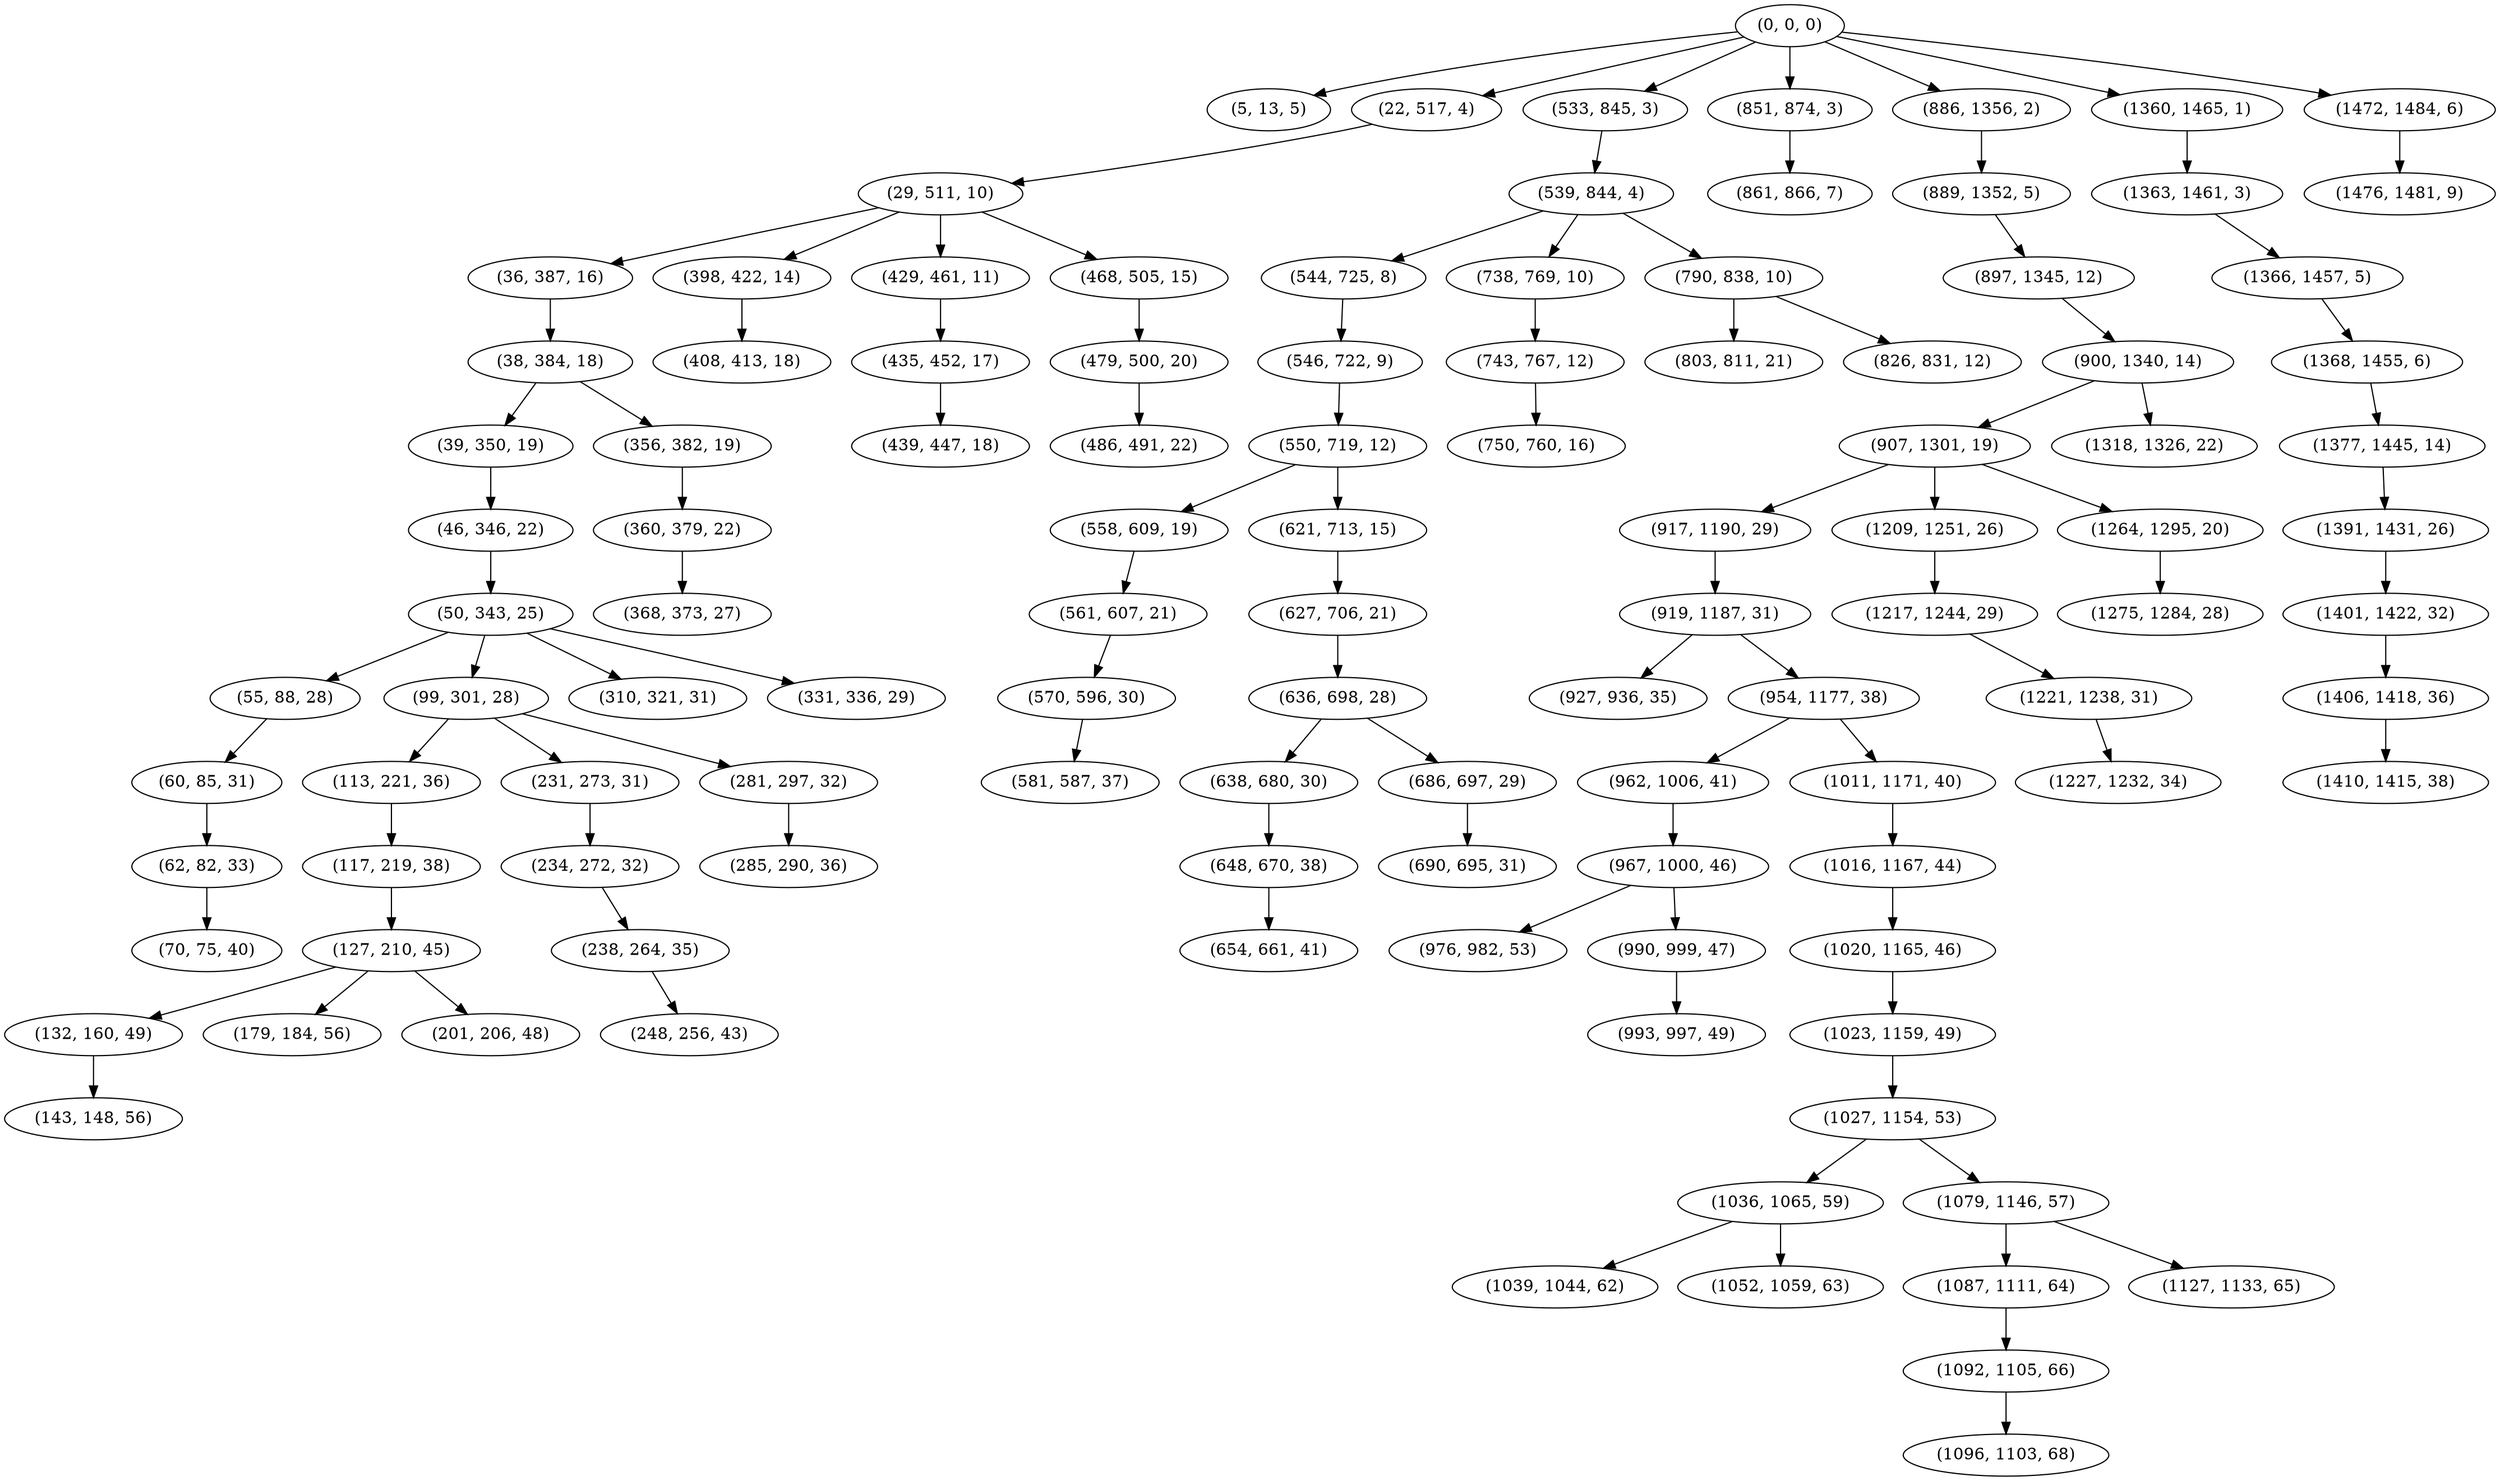 digraph tree {
    "(0, 0, 0)";
    "(5, 13, 5)";
    "(22, 517, 4)";
    "(29, 511, 10)";
    "(36, 387, 16)";
    "(38, 384, 18)";
    "(39, 350, 19)";
    "(46, 346, 22)";
    "(50, 343, 25)";
    "(55, 88, 28)";
    "(60, 85, 31)";
    "(62, 82, 33)";
    "(70, 75, 40)";
    "(99, 301, 28)";
    "(113, 221, 36)";
    "(117, 219, 38)";
    "(127, 210, 45)";
    "(132, 160, 49)";
    "(143, 148, 56)";
    "(179, 184, 56)";
    "(201, 206, 48)";
    "(231, 273, 31)";
    "(234, 272, 32)";
    "(238, 264, 35)";
    "(248, 256, 43)";
    "(281, 297, 32)";
    "(285, 290, 36)";
    "(310, 321, 31)";
    "(331, 336, 29)";
    "(356, 382, 19)";
    "(360, 379, 22)";
    "(368, 373, 27)";
    "(398, 422, 14)";
    "(408, 413, 18)";
    "(429, 461, 11)";
    "(435, 452, 17)";
    "(439, 447, 18)";
    "(468, 505, 15)";
    "(479, 500, 20)";
    "(486, 491, 22)";
    "(533, 845, 3)";
    "(539, 844, 4)";
    "(544, 725, 8)";
    "(546, 722, 9)";
    "(550, 719, 12)";
    "(558, 609, 19)";
    "(561, 607, 21)";
    "(570, 596, 30)";
    "(581, 587, 37)";
    "(621, 713, 15)";
    "(627, 706, 21)";
    "(636, 698, 28)";
    "(638, 680, 30)";
    "(648, 670, 38)";
    "(654, 661, 41)";
    "(686, 697, 29)";
    "(690, 695, 31)";
    "(738, 769, 10)";
    "(743, 767, 12)";
    "(750, 760, 16)";
    "(790, 838, 10)";
    "(803, 811, 21)";
    "(826, 831, 12)";
    "(851, 874, 3)";
    "(861, 866, 7)";
    "(886, 1356, 2)";
    "(889, 1352, 5)";
    "(897, 1345, 12)";
    "(900, 1340, 14)";
    "(907, 1301, 19)";
    "(917, 1190, 29)";
    "(919, 1187, 31)";
    "(927, 936, 35)";
    "(954, 1177, 38)";
    "(962, 1006, 41)";
    "(967, 1000, 46)";
    "(976, 982, 53)";
    "(990, 999, 47)";
    "(993, 997, 49)";
    "(1011, 1171, 40)";
    "(1016, 1167, 44)";
    "(1020, 1165, 46)";
    "(1023, 1159, 49)";
    "(1027, 1154, 53)";
    "(1036, 1065, 59)";
    "(1039, 1044, 62)";
    "(1052, 1059, 63)";
    "(1079, 1146, 57)";
    "(1087, 1111, 64)";
    "(1092, 1105, 66)";
    "(1096, 1103, 68)";
    "(1127, 1133, 65)";
    "(1209, 1251, 26)";
    "(1217, 1244, 29)";
    "(1221, 1238, 31)";
    "(1227, 1232, 34)";
    "(1264, 1295, 20)";
    "(1275, 1284, 28)";
    "(1318, 1326, 22)";
    "(1360, 1465, 1)";
    "(1363, 1461, 3)";
    "(1366, 1457, 5)";
    "(1368, 1455, 6)";
    "(1377, 1445, 14)";
    "(1391, 1431, 26)";
    "(1401, 1422, 32)";
    "(1406, 1418, 36)";
    "(1410, 1415, 38)";
    "(1472, 1484, 6)";
    "(1476, 1481, 9)";
    "(0, 0, 0)" -> "(5, 13, 5)";
    "(0, 0, 0)" -> "(22, 517, 4)";
    "(0, 0, 0)" -> "(533, 845, 3)";
    "(0, 0, 0)" -> "(851, 874, 3)";
    "(0, 0, 0)" -> "(886, 1356, 2)";
    "(0, 0, 0)" -> "(1360, 1465, 1)";
    "(0, 0, 0)" -> "(1472, 1484, 6)";
    "(22, 517, 4)" -> "(29, 511, 10)";
    "(29, 511, 10)" -> "(36, 387, 16)";
    "(29, 511, 10)" -> "(398, 422, 14)";
    "(29, 511, 10)" -> "(429, 461, 11)";
    "(29, 511, 10)" -> "(468, 505, 15)";
    "(36, 387, 16)" -> "(38, 384, 18)";
    "(38, 384, 18)" -> "(39, 350, 19)";
    "(38, 384, 18)" -> "(356, 382, 19)";
    "(39, 350, 19)" -> "(46, 346, 22)";
    "(46, 346, 22)" -> "(50, 343, 25)";
    "(50, 343, 25)" -> "(55, 88, 28)";
    "(50, 343, 25)" -> "(99, 301, 28)";
    "(50, 343, 25)" -> "(310, 321, 31)";
    "(50, 343, 25)" -> "(331, 336, 29)";
    "(55, 88, 28)" -> "(60, 85, 31)";
    "(60, 85, 31)" -> "(62, 82, 33)";
    "(62, 82, 33)" -> "(70, 75, 40)";
    "(99, 301, 28)" -> "(113, 221, 36)";
    "(99, 301, 28)" -> "(231, 273, 31)";
    "(99, 301, 28)" -> "(281, 297, 32)";
    "(113, 221, 36)" -> "(117, 219, 38)";
    "(117, 219, 38)" -> "(127, 210, 45)";
    "(127, 210, 45)" -> "(132, 160, 49)";
    "(127, 210, 45)" -> "(179, 184, 56)";
    "(127, 210, 45)" -> "(201, 206, 48)";
    "(132, 160, 49)" -> "(143, 148, 56)";
    "(231, 273, 31)" -> "(234, 272, 32)";
    "(234, 272, 32)" -> "(238, 264, 35)";
    "(238, 264, 35)" -> "(248, 256, 43)";
    "(281, 297, 32)" -> "(285, 290, 36)";
    "(356, 382, 19)" -> "(360, 379, 22)";
    "(360, 379, 22)" -> "(368, 373, 27)";
    "(398, 422, 14)" -> "(408, 413, 18)";
    "(429, 461, 11)" -> "(435, 452, 17)";
    "(435, 452, 17)" -> "(439, 447, 18)";
    "(468, 505, 15)" -> "(479, 500, 20)";
    "(479, 500, 20)" -> "(486, 491, 22)";
    "(533, 845, 3)" -> "(539, 844, 4)";
    "(539, 844, 4)" -> "(544, 725, 8)";
    "(539, 844, 4)" -> "(738, 769, 10)";
    "(539, 844, 4)" -> "(790, 838, 10)";
    "(544, 725, 8)" -> "(546, 722, 9)";
    "(546, 722, 9)" -> "(550, 719, 12)";
    "(550, 719, 12)" -> "(558, 609, 19)";
    "(550, 719, 12)" -> "(621, 713, 15)";
    "(558, 609, 19)" -> "(561, 607, 21)";
    "(561, 607, 21)" -> "(570, 596, 30)";
    "(570, 596, 30)" -> "(581, 587, 37)";
    "(621, 713, 15)" -> "(627, 706, 21)";
    "(627, 706, 21)" -> "(636, 698, 28)";
    "(636, 698, 28)" -> "(638, 680, 30)";
    "(636, 698, 28)" -> "(686, 697, 29)";
    "(638, 680, 30)" -> "(648, 670, 38)";
    "(648, 670, 38)" -> "(654, 661, 41)";
    "(686, 697, 29)" -> "(690, 695, 31)";
    "(738, 769, 10)" -> "(743, 767, 12)";
    "(743, 767, 12)" -> "(750, 760, 16)";
    "(790, 838, 10)" -> "(803, 811, 21)";
    "(790, 838, 10)" -> "(826, 831, 12)";
    "(851, 874, 3)" -> "(861, 866, 7)";
    "(886, 1356, 2)" -> "(889, 1352, 5)";
    "(889, 1352, 5)" -> "(897, 1345, 12)";
    "(897, 1345, 12)" -> "(900, 1340, 14)";
    "(900, 1340, 14)" -> "(907, 1301, 19)";
    "(900, 1340, 14)" -> "(1318, 1326, 22)";
    "(907, 1301, 19)" -> "(917, 1190, 29)";
    "(907, 1301, 19)" -> "(1209, 1251, 26)";
    "(907, 1301, 19)" -> "(1264, 1295, 20)";
    "(917, 1190, 29)" -> "(919, 1187, 31)";
    "(919, 1187, 31)" -> "(927, 936, 35)";
    "(919, 1187, 31)" -> "(954, 1177, 38)";
    "(954, 1177, 38)" -> "(962, 1006, 41)";
    "(954, 1177, 38)" -> "(1011, 1171, 40)";
    "(962, 1006, 41)" -> "(967, 1000, 46)";
    "(967, 1000, 46)" -> "(976, 982, 53)";
    "(967, 1000, 46)" -> "(990, 999, 47)";
    "(990, 999, 47)" -> "(993, 997, 49)";
    "(1011, 1171, 40)" -> "(1016, 1167, 44)";
    "(1016, 1167, 44)" -> "(1020, 1165, 46)";
    "(1020, 1165, 46)" -> "(1023, 1159, 49)";
    "(1023, 1159, 49)" -> "(1027, 1154, 53)";
    "(1027, 1154, 53)" -> "(1036, 1065, 59)";
    "(1027, 1154, 53)" -> "(1079, 1146, 57)";
    "(1036, 1065, 59)" -> "(1039, 1044, 62)";
    "(1036, 1065, 59)" -> "(1052, 1059, 63)";
    "(1079, 1146, 57)" -> "(1087, 1111, 64)";
    "(1079, 1146, 57)" -> "(1127, 1133, 65)";
    "(1087, 1111, 64)" -> "(1092, 1105, 66)";
    "(1092, 1105, 66)" -> "(1096, 1103, 68)";
    "(1209, 1251, 26)" -> "(1217, 1244, 29)";
    "(1217, 1244, 29)" -> "(1221, 1238, 31)";
    "(1221, 1238, 31)" -> "(1227, 1232, 34)";
    "(1264, 1295, 20)" -> "(1275, 1284, 28)";
    "(1360, 1465, 1)" -> "(1363, 1461, 3)";
    "(1363, 1461, 3)" -> "(1366, 1457, 5)";
    "(1366, 1457, 5)" -> "(1368, 1455, 6)";
    "(1368, 1455, 6)" -> "(1377, 1445, 14)";
    "(1377, 1445, 14)" -> "(1391, 1431, 26)";
    "(1391, 1431, 26)" -> "(1401, 1422, 32)";
    "(1401, 1422, 32)" -> "(1406, 1418, 36)";
    "(1406, 1418, 36)" -> "(1410, 1415, 38)";
    "(1472, 1484, 6)" -> "(1476, 1481, 9)";
}
